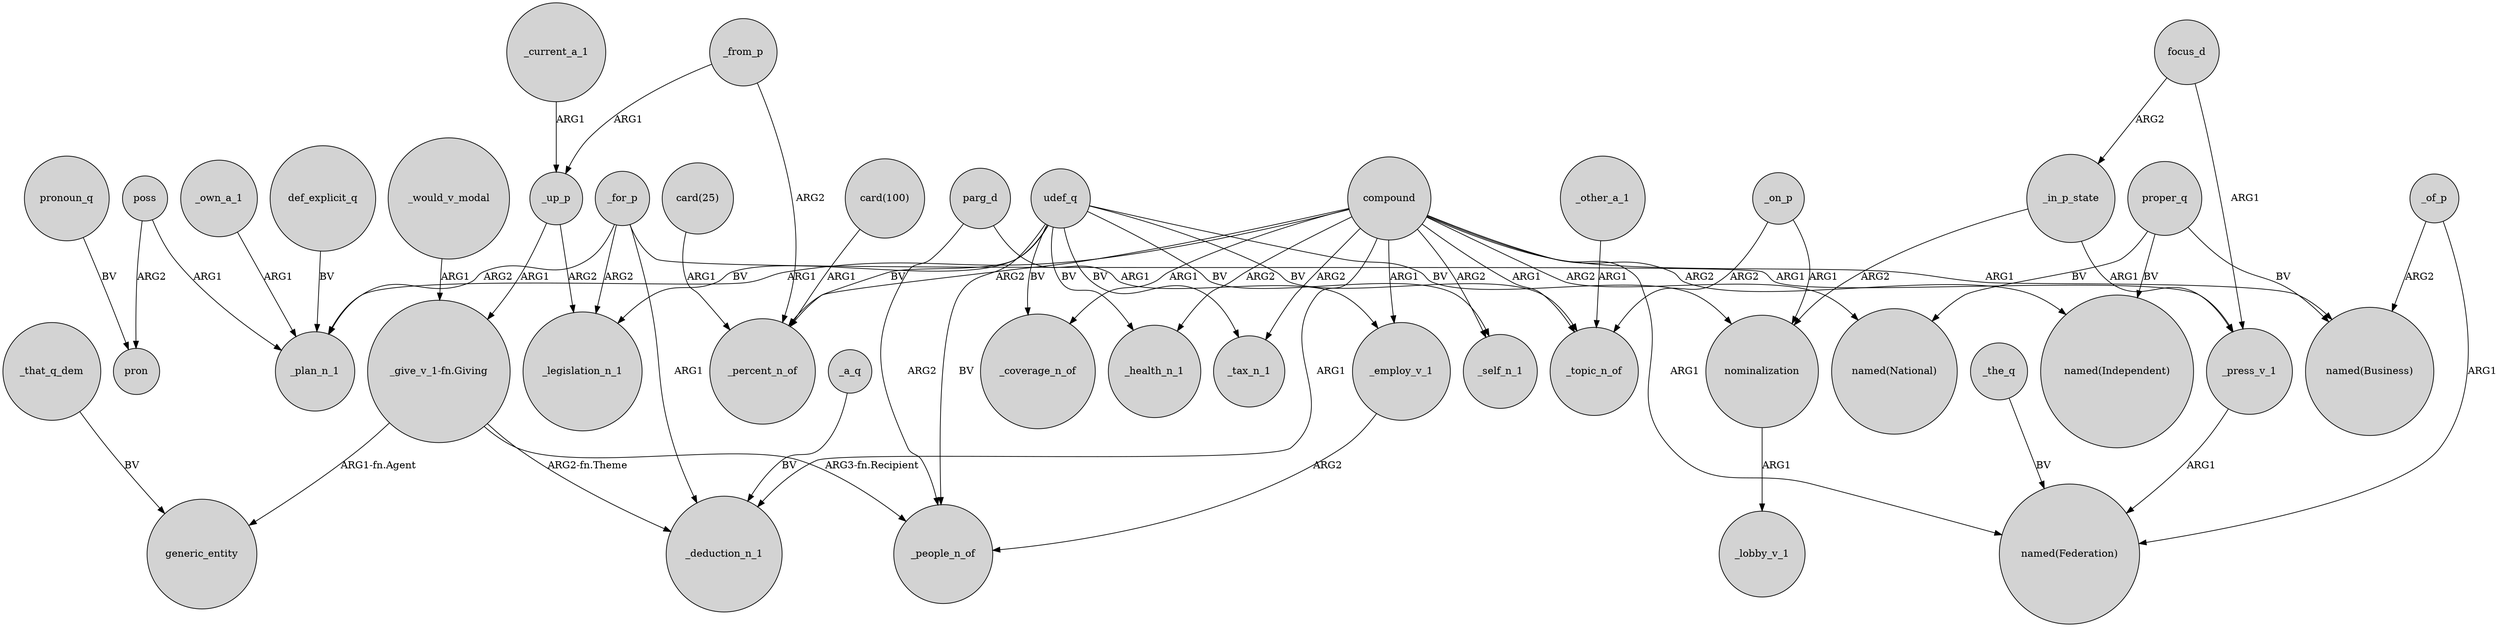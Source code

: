 digraph {
	node [shape=circle style=filled]
	poss -> _plan_n_1 [label=ARG1]
	compound -> _topic_n_of [label=ARG1]
	"_give_v_1-fn.Giving" -> generic_entity [label="ARG1-fn.Agent"]
	_the_q -> "named(Federation)" [label=BV]
	poss -> pron [label=ARG2]
	_that_q_dem -> generic_entity [label=BV]
	proper_q -> "named(Business)" [label=BV]
	"card(25)" -> _percent_n_of [label=ARG1]
	_current_a_1 -> _up_p [label=ARG1]
	_other_a_1 -> _topic_n_of [label=ARG1]
	focus_d -> _in_p_state [label=ARG2]
	udef_q -> _coverage_n_of [label=BV]
	def_explicit_q -> _plan_n_1 [label=BV]
	_from_p -> _up_p [label=ARG1]
	_on_p -> _topic_n_of [label=ARG2]
	_of_p -> "named(Business)" [label=ARG2]
	"_give_v_1-fn.Giving" -> _people_n_of [label="ARG3-fn.Recipient"]
	compound -> _plan_n_1 [label=ARG1]
	_own_a_1 -> _plan_n_1 [label=ARG1]
	_on_p -> nominalization [label=ARG1]
	compound -> _percent_n_of [label=ARG2]
	_for_p -> _deduction_n_1 [label=ARG1]
	_press_v_1 -> "named(Federation)" [label=ARG1]
	_of_p -> "named(Federation)" [label=ARG1]
	_in_p_state -> _press_v_1 [label=ARG1]
	compound -> "named(National)" [label=ARG2]
	udef_q -> _topic_n_of [label=BV]
	udef_q -> _people_n_of [label=BV]
	compound -> _coverage_n_of [label=ARG1]
	udef_q -> _tax_n_1 [label=BV]
	pronoun_q -> pron [label=BV]
	_would_v_modal -> "_give_v_1-fn.Giving" [label=ARG1]
	compound -> _health_n_1 [label=ARG2]
	udef_q -> _health_n_1 [label=BV]
	compound -> "named(Independent)" [label=ARG2]
	_for_p -> _legislation_n_1 [label=ARG2]
	parg_d -> _people_n_of [label=ARG2]
	_for_p -> _press_v_1 [label=ARG1]
	udef_q -> _self_n_1 [label=BV]
	_a_q -> _deduction_n_1 [label=BV]
	_in_p_state -> nominalization [label=ARG2]
	compound -> "named(Business)" [label=ARG1]
	udef_q -> nominalization [label=BV]
	compound -> _self_n_1 [label=ARG2]
	focus_d -> _press_v_1 [label=ARG1]
	parg_d -> _employ_v_1 [label=ARG1]
	_up_p -> _legislation_n_1 [label=ARG2]
	compound -> _deduction_n_1 [label=ARG1]
	udef_q -> _legislation_n_1 [label=BV]
	proper_q -> "named(National)" [label=BV]
	_from_p -> _percent_n_of [label=ARG2]
	compound -> "named(Federation)" [label=ARG1]
	"_give_v_1-fn.Giving" -> _deduction_n_1 [label="ARG2-fn.Theme"]
	udef_q -> _percent_n_of [label=BV]
	compound -> _tax_n_1 [label=ARG2]
	"card(100)" -> _percent_n_of [label=ARG1]
	proper_q -> "named(Independent)" [label=BV]
	_for_p -> _plan_n_1 [label=ARG2]
	_employ_v_1 -> _people_n_of [label=ARG2]
	_up_p -> "_give_v_1-fn.Giving" [label=ARG1]
	compound -> _employ_v_1 [label=ARG1]
	nominalization -> _lobby_v_1 [label=ARG1]
}
